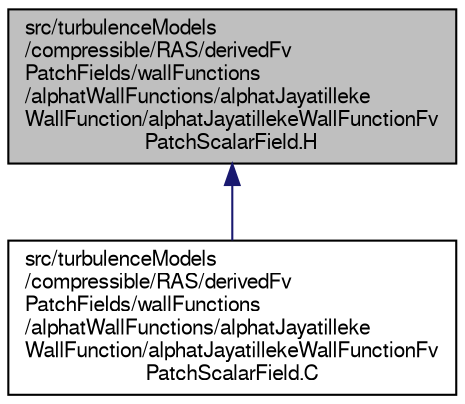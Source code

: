 digraph "src/turbulenceModels/compressible/RAS/derivedFvPatchFields/wallFunctions/alphatWallFunctions/alphatJayatillekeWallFunction/alphatJayatillekeWallFunctionFvPatchScalarField.H"
{
  bgcolor="transparent";
  edge [fontname="FreeSans",fontsize="10",labelfontname="FreeSans",labelfontsize="10"];
  node [fontname="FreeSans",fontsize="10",shape=record];
  Node189 [label="src/turbulenceModels\l/compressible/RAS/derivedFv\lPatchFields/wallFunctions\l/alphatWallFunctions/alphatJayatilleke\lWallFunction/alphatJayatillekeWallFunctionFv\lPatchScalarField.H",height=0.2,width=0.4,color="black", fillcolor="grey75", style="filled", fontcolor="black"];
  Node189 -> Node190 [dir="back",color="midnightblue",fontsize="10",style="solid",fontname="FreeSans"];
  Node190 [label="src/turbulenceModels\l/compressible/RAS/derivedFv\lPatchFields/wallFunctions\l/alphatWallFunctions/alphatJayatilleke\lWallFunction/alphatJayatillekeWallFunctionFv\lPatchScalarField.C",height=0.2,width=0.4,color="black",URL="$a39965.html"];
}
